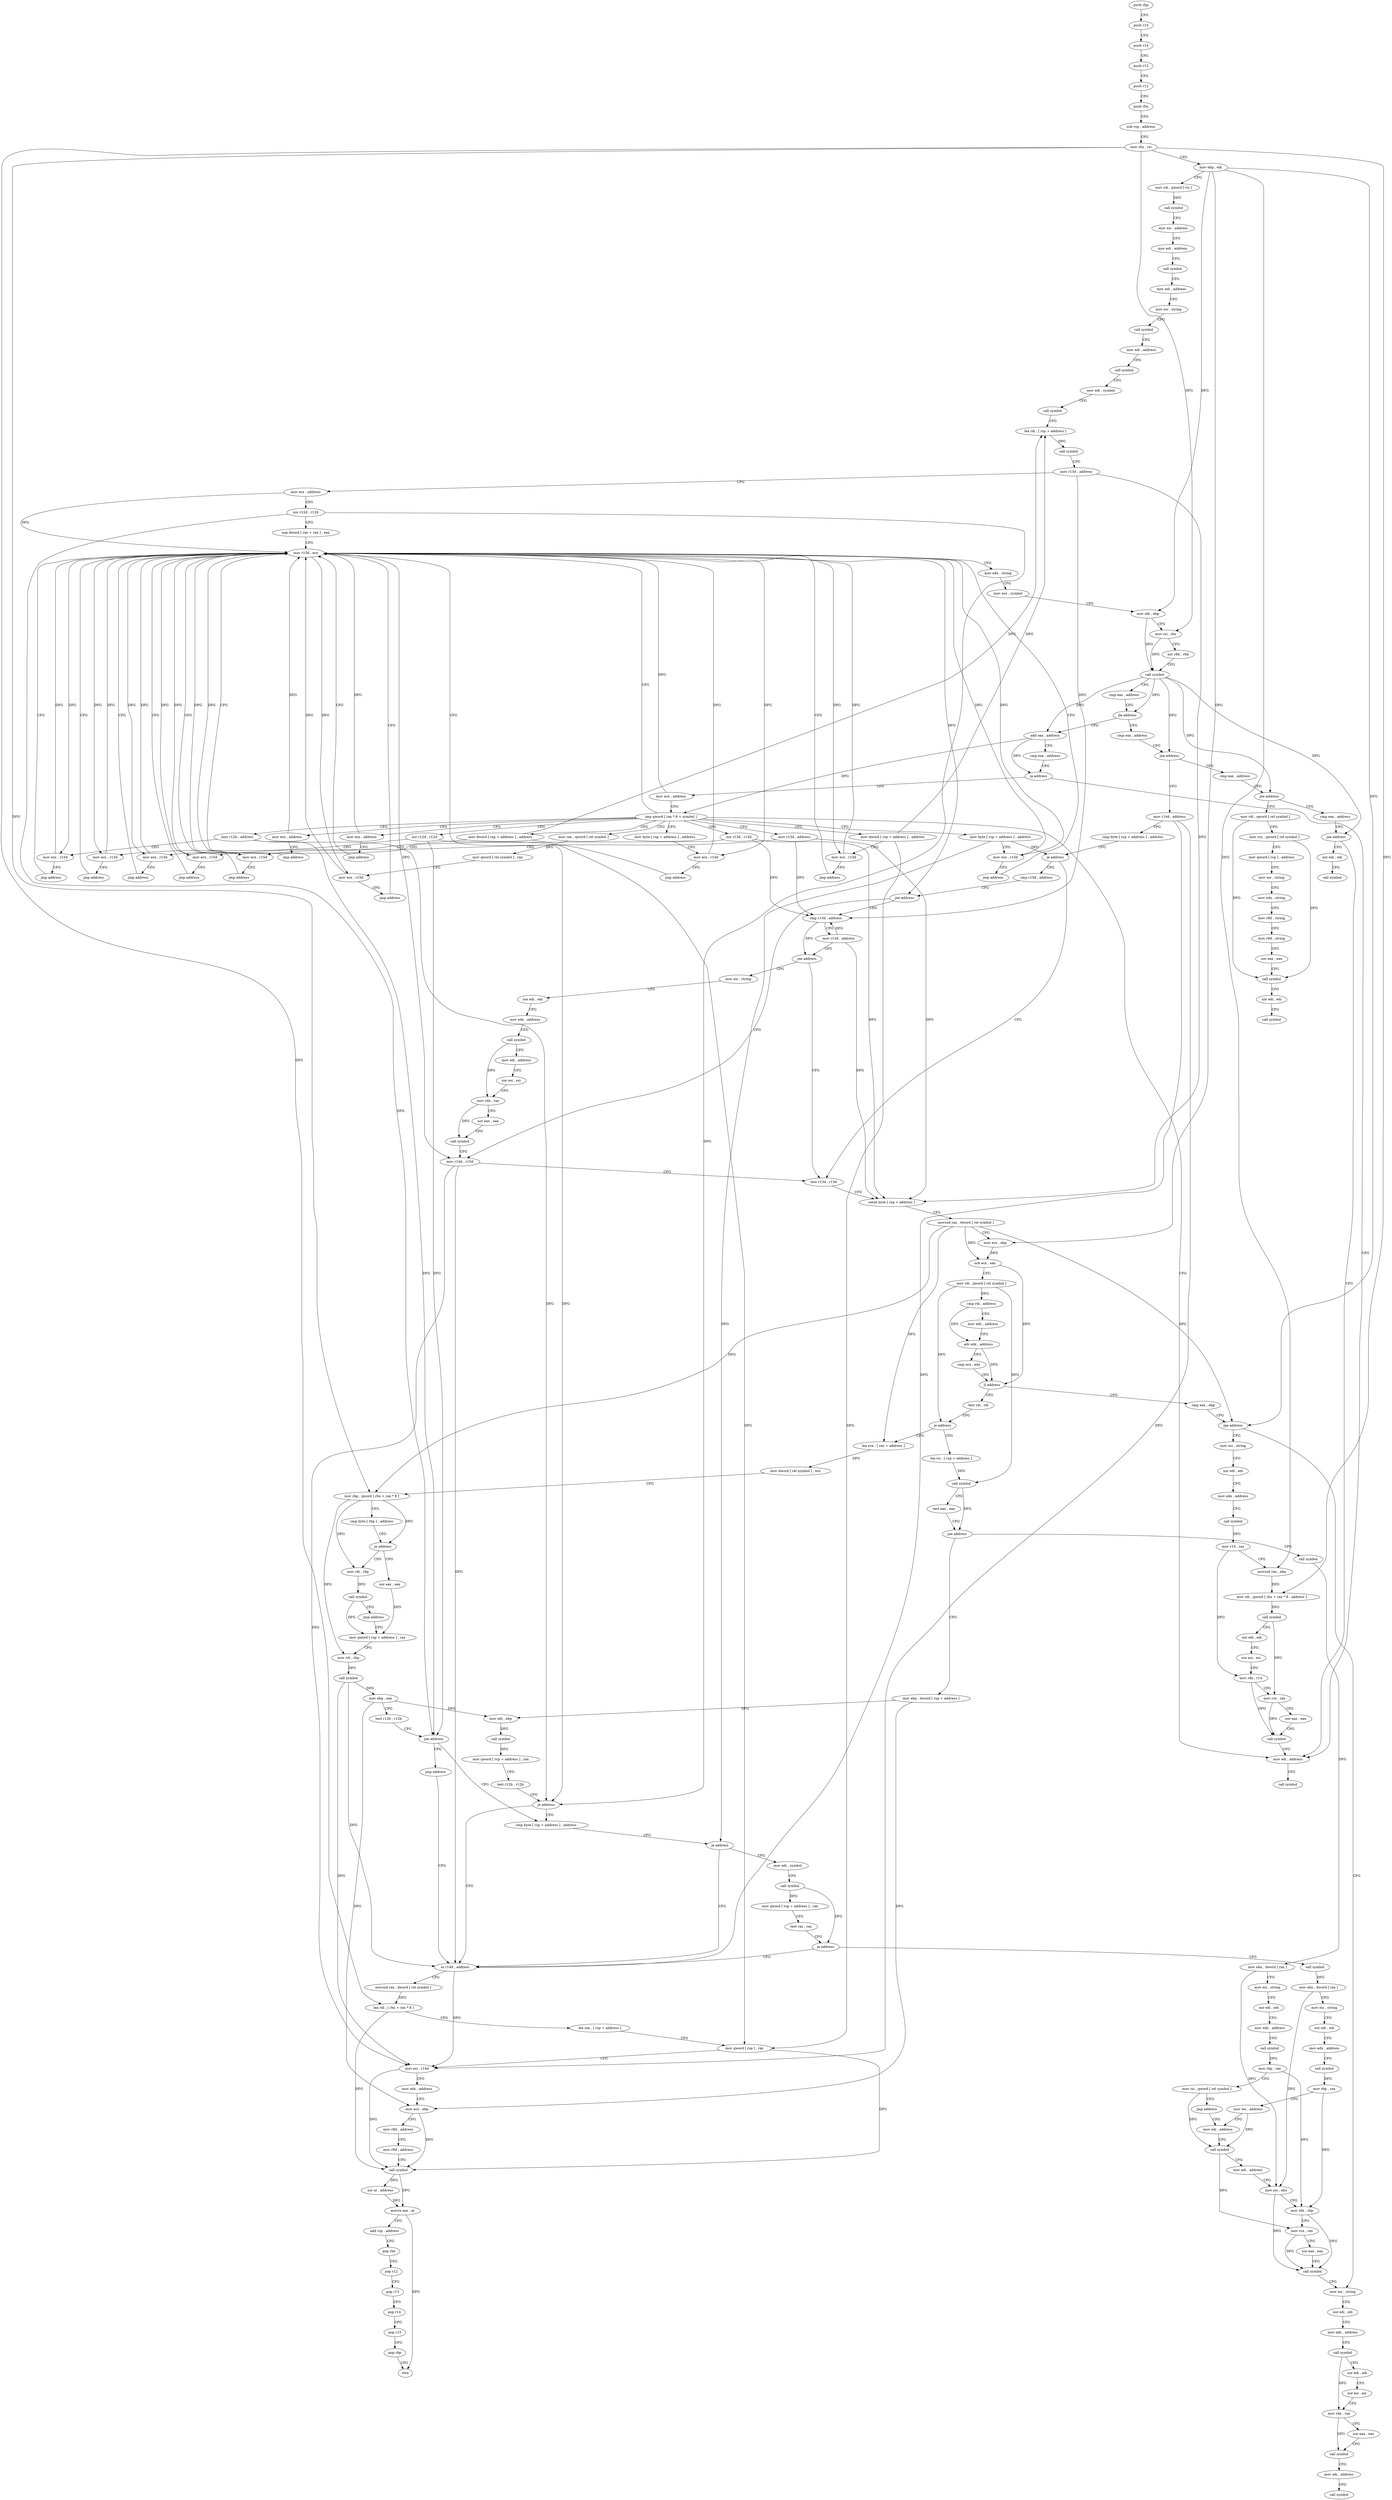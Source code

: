 digraph "func" {
"4202784" [label = "push rbp" ]
"4202785" [label = "push r15" ]
"4202787" [label = "push r14" ]
"4202789" [label = "push r13" ]
"4202791" [label = "push r12" ]
"4202793" [label = "push rbx" ]
"4202794" [label = "sub rsp , address" ]
"4202801" [label = "mov rbx , rsi" ]
"4202804" [label = "mov ebp , edi" ]
"4202806" [label = "mov rdi , qword [ rsi ]" ]
"4202809" [label = "call symbol" ]
"4202814" [label = "mov esi , address" ]
"4202819" [label = "mov edi , address" ]
"4202824" [label = "call symbol" ]
"4202829" [label = "mov edi , address" ]
"4202834" [label = "mov esi , string" ]
"4202839" [label = "call symbol" ]
"4202844" [label = "mov edi , address" ]
"4202849" [label = "call symbol" ]
"4202854" [label = "mov edi , symbol" ]
"4202859" [label = "call symbol" ]
"4202864" [label = "lea rdi , [ rsp + address ]" ]
"4202869" [label = "call symbol" ]
"4202874" [label = "mov r13d , address" ]
"4202880" [label = "mov ecx , address" ]
"4202885" [label = "xor r12d , r12d" ]
"4202888" [label = "nop dword [ rax + rax ] , eax" ]
"4202896" [label = "mov r15d , ecx" ]
"4203081" [label = "cmp eax , address" ]
"4203084" [label = "jne address" ]
"4203420" [label = "cmp eax , address" ]
"4203090" [label = "mov r14d , address" ]
"4202931" [label = "add eax , address" ]
"4202934" [label = "cmp eax , address" ]
"4202937" [label = "ja address" ]
"4203557" [label = "mov edi , address" ]
"4202943" [label = "mov ecx , address" ]
"4203425" [label = "jne address" ]
"4203485" [label = "cmp eax , address" ]
"4203427" [label = "mov rdi , qword [ rel symbol ]" ]
"4203096" [label = "cmp byte [ rsp + address ] , address" ]
"4203101" [label = "je address" ]
"4203158" [label = "test r13d , r13d" ]
"4203103" [label = "cmp r15d , address" ]
"4203562" [label = "call symbol" ]
"4202948" [label = "jmp qword [ rax * 8 + symbol ]" ]
"4202955" [label = "mov ecx , address" ]
"4202962" [label = "mov r12b , address" ]
"4202970" [label = "mov r13d , address" ]
"4202981" [label = "mov ecx , address" ]
"4202988" [label = "xor r13d , r13d" ]
"4202996" [label = "mov dword [ rsp + address ] , address" ]
"4203009" [label = "mov byte [ rsp + address ] , address" ]
"4203019" [label = "mov rax , qword [ rel symbol ]" ]
"4203041" [label = "mov byte [ rsp + address ] , address" ]
"4203054" [label = "xor r12d , r12d" ]
"4203065" [label = "mov dword [ rsp + address ] , address" ]
"4203490" [label = "jne address" ]
"4203492" [label = "xor edi , edi" ]
"4203434" [label = "mov rcx , qword [ rel symbol ]" ]
"4203441" [label = "mov qword [ rsp ] , address" ]
"4203449" [label = "mov esi , string" ]
"4203454" [label = "mov edx , string" ]
"4203459" [label = "mov r8d , string" ]
"4203465" [label = "mov r9d , string" ]
"4203471" [label = "xor eax , eax" ]
"4203473" [label = "call symbol" ]
"4203478" [label = "xor edi , edi" ]
"4203480" [label = "call symbol" ]
"4203161" [label = "setne byte [ rsp + address ]" ]
"4203166" [label = "movsxd rax , dword [ rel symbol ]" ]
"4203173" [label = "mov ecx , ebp" ]
"4203175" [label = "sub ecx , eax" ]
"4203177" [label = "mov rdi , qword [ rel symbol ]" ]
"4203184" [label = "cmp rdi , address" ]
"4203188" [label = "mov edx , address" ]
"4203193" [label = "adc edx , address" ]
"4203196" [label = "cmp ecx , edx" ]
"4203198" [label = "jl address" ]
"4203499" [label = "cmp eax , ebp" ]
"4203204" [label = "test rdi , rdi" ]
"4203107" [label = "jne address" ]
"4203155" [label = "mov r14d , r15d" ]
"4203109" [label = "cmp r13d , address" ]
"4202899" [label = "mov edx , string" ]
"4202904" [label = "mov ecx , symbol" ]
"4202909" [label = "mov edi , ebp" ]
"4202911" [label = "mov rsi , rbx" ]
"4202914" [label = "xor r8d , r8d" ]
"4202917" [label = "call symbol" ]
"4202922" [label = "cmp eax , address" ]
"4202925" [label = "jle address" ]
"4202960" [label = "jmp address" ]
"4202965" [label = "mov ecx , r15d" ]
"4202968" [label = "jmp address" ]
"4202976" [label = "mov ecx , r15d" ]
"4202979" [label = "jmp address" ]
"4202986" [label = "jmp address" ]
"4202991" [label = "mov ecx , r15d" ]
"4202994" [label = "jmp address" ]
"4203004" [label = "mov ecx , r15d" ]
"4203007" [label = "jmp address" ]
"4203014" [label = "mov ecx , r15d" ]
"4203017" [label = "jmp address" ]
"4203026" [label = "mov qword [ rel symbol ] , rax" ]
"4203033" [label = "mov ecx , r15d" ]
"4203036" [label = "jmp address" ]
"4203046" [label = "mov ecx , r15d" ]
"4203049" [label = "jmp address" ]
"4203057" [label = "mov ecx , r15d" ]
"4203060" [label = "jmp address" ]
"4203073" [label = "mov ecx , r15d" ]
"4203076" [label = "jmp address" ]
"4203494" [label = "call symbol" ]
"4203501" [label = "jge address" ]
"4203665" [label = "mov esi , string" ]
"4203507" [label = "mov esi , string" ]
"4203207" [label = "je address" ]
"4203360" [label = "lea ecx , [ rax + address ]" ]
"4203213" [label = "lea rsi , [ rsp + address ]" ]
"4203113" [label = "mov r13d , address" ]
"4203119" [label = "jne address" ]
"4203121" [label = "mov esi , string" ]
"4203670" [label = "xor edi , edi" ]
"4203672" [label = "mov edx , address" ]
"4203677" [label = "call symbol" ]
"4203682" [label = "xor edi , edi" ]
"4203684" [label = "xor esi , esi" ]
"4203686" [label = "mov rdx , rax" ]
"4203689" [label = "xor eax , eax" ]
"4203691" [label = "call symbol" ]
"4203696" [label = "mov edi , address" ]
"4203701" [label = "call symbol" ]
"4203512" [label = "xor edi , edi" ]
"4203514" [label = "mov edx , address" ]
"4203519" [label = "call symbol" ]
"4203524" [label = "mov r14 , rax" ]
"4203527" [label = "movsxd rax , ebp" ]
"4203530" [label = "mov rdi , qword [ rbx + rax * 8 - address ]" ]
"4203535" [label = "call symbol" ]
"4203540" [label = "xor edi , edi" ]
"4203542" [label = "xor esi , esi" ]
"4203544" [label = "mov rdx , r14" ]
"4203547" [label = "mov rcx , rax" ]
"4203550" [label = "xor eax , eax" ]
"4203552" [label = "call symbol" ]
"4203363" [label = "mov dword [ rel symbol ] , ecx" ]
"4203369" [label = "mov rbp , qword [ rbx + rax * 8 ]" ]
"4203373" [label = "cmp byte [ rbp ] , address" ]
"4203377" [label = "je address" ]
"4203389" [label = "xor eax , eax" ]
"4203379" [label = "mov rdi , rbp" ]
"4203218" [label = "call symbol" ]
"4203223" [label = "test eax , eax" ]
"4203225" [label = "jne address" ]
"4203567" [label = "call symbol" ]
"4203231" [label = "mov ebp , dword [ rsp + address ]" ]
"4203126" [label = "xor edi , edi" ]
"4203128" [label = "mov edx , address" ]
"4203133" [label = "call symbol" ]
"4203138" [label = "mov edi , address" ]
"4203143" [label = "xor esi , esi" ]
"4203145" [label = "mov rdx , rax" ]
"4203148" [label = "xor eax , eax" ]
"4203150" [label = "call symbol" ]
"4203391" [label = "mov qword [ rsp + address ] , rax" ]
"4203382" [label = "call symbol" ]
"4203387" [label = "jmp address" ]
"4203572" [label = "mov ebx , dword [ rax ]" ]
"4203574" [label = "mov esi , string" ]
"4203579" [label = "xor edi , edi" ]
"4203581" [label = "mov edx , address" ]
"4203586" [label = "call symbol" ]
"4203591" [label = "mov rbp , rax" ]
"4203594" [label = "mov rsi , qword [ rel symbol ]" ]
"4203601" [label = "jmp address" ]
"4203635" [label = "mov edi , address" ]
"4203235" [label = "mov edi , ebp" ]
"4203237" [label = "call symbol" ]
"4203242" [label = "mov qword [ rsp + address ] , rax" ]
"4203247" [label = "test r12b , r12b" ]
"4203250" [label = "je address" ]
"4203283" [label = "or r14d , address" ]
"4203252" [label = "cmp byte [ rsp + address ] , address" ]
"4203257" [label = "je address" ]
"4203259" [label = "mov edi , symbol" ]
"4203415" [label = "jmp address" ]
"4203396" [label = "mov rdi , rbp" ]
"4203399" [label = "call symbol" ]
"4203404" [label = "mov ebp , eax" ]
"4203406" [label = "test r12b , r12b" ]
"4203409" [label = "jne address" ]
"4203640" [label = "call symbol" ]
"4203645" [label = "mov edi , address" ]
"4203650" [label = "mov esi , ebx" ]
"4203652" [label = "mov rdx , rbp" ]
"4203655" [label = "mov rcx , rax" ]
"4203658" [label = "xor eax , eax" ]
"4203660" [label = "call symbol" ]
"4203290" [label = "movsxd rax , dword [ rel symbol ]" ]
"4203297" [label = "lea rdi , [ rbx + rax * 8 ]" ]
"4203301" [label = "lea rax , [ rsp + address ]" ]
"4203306" [label = "mov qword [ rsp ] , rax" ]
"4203310" [label = "mov esi , r14d" ]
"4203313" [label = "mov edx , address" ]
"4203318" [label = "mov ecx , ebp" ]
"4203320" [label = "mov r8d , address" ]
"4203326" [label = "mov r9d , address" ]
"4203332" [label = "call symbol" ]
"4203337" [label = "xor al , address" ]
"4203339" [label = "movzx eax , al" ]
"4203342" [label = "add rsp , address" ]
"4203349" [label = "pop rbx" ]
"4203350" [label = "pop r12" ]
"4203352" [label = "pop r13" ]
"4203354" [label = "pop r14" ]
"4203356" [label = "pop r15" ]
"4203358" [label = "pop rbp" ]
"4203359" [label = "retn" ]
"4203264" [label = "call symbol" ]
"4203269" [label = "mov qword [ rsp + address ] , rax" ]
"4203274" [label = "test rax , rax" ]
"4203277" [label = "je address" ]
"4203603" [label = "call symbol" ]
"4203608" [label = "mov ebx , dword [ rax ]" ]
"4203610" [label = "mov esi , string" ]
"4203615" [label = "xor edi , edi" ]
"4203617" [label = "mov edx , address" ]
"4203622" [label = "call symbol" ]
"4203627" [label = "mov rbp , rax" ]
"4203630" [label = "mov esi , address" ]
"4202784" -> "4202785" [ label = "CFG" ]
"4202785" -> "4202787" [ label = "CFG" ]
"4202787" -> "4202789" [ label = "CFG" ]
"4202789" -> "4202791" [ label = "CFG" ]
"4202791" -> "4202793" [ label = "CFG" ]
"4202793" -> "4202794" [ label = "CFG" ]
"4202794" -> "4202801" [ label = "CFG" ]
"4202801" -> "4202804" [ label = "CFG" ]
"4202801" -> "4202911" [ label = "DFG" ]
"4202801" -> "4203530" [ label = "DFG" ]
"4202801" -> "4203369" [ label = "DFG" ]
"4202801" -> "4203297" [ label = "DFG" ]
"4202804" -> "4202806" [ label = "CFG" ]
"4202804" -> "4202909" [ label = "DFG" ]
"4202804" -> "4203173" [ label = "DFG" ]
"4202804" -> "4203501" [ label = "DFG" ]
"4202804" -> "4203527" [ label = "DFG" ]
"4202806" -> "4202809" [ label = "DFG" ]
"4202809" -> "4202814" [ label = "CFG" ]
"4202814" -> "4202819" [ label = "CFG" ]
"4202819" -> "4202824" [ label = "CFG" ]
"4202824" -> "4202829" [ label = "CFG" ]
"4202829" -> "4202834" [ label = "CFG" ]
"4202834" -> "4202839" [ label = "CFG" ]
"4202839" -> "4202844" [ label = "CFG" ]
"4202844" -> "4202849" [ label = "CFG" ]
"4202849" -> "4202854" [ label = "CFG" ]
"4202854" -> "4202859" [ label = "CFG" ]
"4202859" -> "4202864" [ label = "CFG" ]
"4202864" -> "4202869" [ label = "DFG" ]
"4202869" -> "4202874" [ label = "CFG" ]
"4202874" -> "4202880" [ label = "CFG" ]
"4202874" -> "4203161" [ label = "DFG" ]
"4202874" -> "4203109" [ label = "DFG" ]
"4202880" -> "4202885" [ label = "CFG" ]
"4202880" -> "4202896" [ label = "DFG" ]
"4202885" -> "4202888" [ label = "CFG" ]
"4202885" -> "4203250" [ label = "DFG" ]
"4202885" -> "4203409" [ label = "DFG" ]
"4202888" -> "4202896" [ label = "CFG" ]
"4202896" -> "4202899" [ label = "CFG" ]
"4202896" -> "4203107" [ label = "DFG" ]
"4202896" -> "4202965" [ label = "DFG" ]
"4202896" -> "4202976" [ label = "DFG" ]
"4202896" -> "4202991" [ label = "DFG" ]
"4202896" -> "4203004" [ label = "DFG" ]
"4202896" -> "4203014" [ label = "DFG" ]
"4202896" -> "4203033" [ label = "DFG" ]
"4202896" -> "4203046" [ label = "DFG" ]
"4202896" -> "4203057" [ label = "DFG" ]
"4202896" -> "4203073" [ label = "DFG" ]
"4202896" -> "4203155" [ label = "DFG" ]
"4203081" -> "4203084" [ label = "CFG" ]
"4203084" -> "4203420" [ label = "CFG" ]
"4203084" -> "4203090" [ label = "CFG" ]
"4203420" -> "4203425" [ label = "CFG" ]
"4203090" -> "4203096" [ label = "CFG" ]
"4203090" -> "4203283" [ label = "DFG" ]
"4203090" -> "4203310" [ label = "DFG" ]
"4202931" -> "4202934" [ label = "CFG" ]
"4202931" -> "4202937" [ label = "DFG" ]
"4202931" -> "4202948" [ label = "DFG" ]
"4202934" -> "4202937" [ label = "CFG" ]
"4202937" -> "4203557" [ label = "CFG" ]
"4202937" -> "4202943" [ label = "CFG" ]
"4203557" -> "4203562" [ label = "CFG" ]
"4202943" -> "4202948" [ label = "CFG" ]
"4202943" -> "4202896" [ label = "DFG" ]
"4203425" -> "4203485" [ label = "CFG" ]
"4203425" -> "4203427" [ label = "CFG" ]
"4203485" -> "4203490" [ label = "CFG" ]
"4203427" -> "4203434" [ label = "CFG" ]
"4203427" -> "4203473" [ label = "DFG" ]
"4203096" -> "4203101" [ label = "CFG" ]
"4203101" -> "4203158" [ label = "CFG" ]
"4203101" -> "4203103" [ label = "CFG" ]
"4203158" -> "4203161" [ label = "CFG" ]
"4203103" -> "4203107" [ label = "CFG" ]
"4202948" -> "4202896" [ label = "CFG" ]
"4202948" -> "4202955" [ label = "CFG" ]
"4202948" -> "4202962" [ label = "CFG" ]
"4202948" -> "4202970" [ label = "CFG" ]
"4202948" -> "4202981" [ label = "CFG" ]
"4202948" -> "4202988" [ label = "CFG" ]
"4202948" -> "4202996" [ label = "CFG" ]
"4202948" -> "4203009" [ label = "CFG" ]
"4202948" -> "4203019" [ label = "CFG" ]
"4202948" -> "4203041" [ label = "CFG" ]
"4202948" -> "4203054" [ label = "CFG" ]
"4202948" -> "4203065" [ label = "CFG" ]
"4202948" -> "4203557" [ label = "CFG" ]
"4202955" -> "4202960" [ label = "CFG" ]
"4202955" -> "4202896" [ label = "DFG" ]
"4202962" -> "4202965" [ label = "CFG" ]
"4202962" -> "4203250" [ label = "DFG" ]
"4202962" -> "4203409" [ label = "DFG" ]
"4202970" -> "4202976" [ label = "CFG" ]
"4202970" -> "4203161" [ label = "DFG" ]
"4202970" -> "4203109" [ label = "DFG" ]
"4202981" -> "4202986" [ label = "CFG" ]
"4202981" -> "4202896" [ label = "DFG" ]
"4202988" -> "4202991" [ label = "CFG" ]
"4202988" -> "4203161" [ label = "DFG" ]
"4202988" -> "4203109" [ label = "DFG" ]
"4202996" -> "4203004" [ label = "CFG" ]
"4202996" -> "4202864" [ label = "DFG" ]
"4202996" -> "4203306" [ label = "DFG" ]
"4203009" -> "4203014" [ label = "CFG" ]
"4203009" -> "4203101" [ label = "DFG" ]
"4203009" -> "4203257" [ label = "DFG" ]
"4203019" -> "4203026" [ label = "DFG" ]
"4203041" -> "4203046" [ label = "CFG" ]
"4203054" -> "4203057" [ label = "CFG" ]
"4203054" -> "4203250" [ label = "DFG" ]
"4203054" -> "4203409" [ label = "DFG" ]
"4203065" -> "4203073" [ label = "CFG" ]
"4203065" -> "4202864" [ label = "DFG" ]
"4203065" -> "4203306" [ label = "DFG" ]
"4203490" -> "4203557" [ label = "CFG" ]
"4203490" -> "4203492" [ label = "CFG" ]
"4203492" -> "4203494" [ label = "CFG" ]
"4203434" -> "4203441" [ label = "CFG" ]
"4203434" -> "4203473" [ label = "DFG" ]
"4203441" -> "4203449" [ label = "CFG" ]
"4203449" -> "4203454" [ label = "CFG" ]
"4203454" -> "4203459" [ label = "CFG" ]
"4203459" -> "4203465" [ label = "CFG" ]
"4203465" -> "4203471" [ label = "CFG" ]
"4203471" -> "4203473" [ label = "CFG" ]
"4203473" -> "4203478" [ label = "CFG" ]
"4203478" -> "4203480" [ label = "CFG" ]
"4203161" -> "4203166" [ label = "CFG" ]
"4203166" -> "4203173" [ label = "CFG" ]
"4203166" -> "4203175" [ label = "DFG" ]
"4203166" -> "4203501" [ label = "DFG" ]
"4203166" -> "4203360" [ label = "DFG" ]
"4203166" -> "4203369" [ label = "DFG" ]
"4203173" -> "4203175" [ label = "DFG" ]
"4203175" -> "4203177" [ label = "CFG" ]
"4203175" -> "4203198" [ label = "DFG" ]
"4203177" -> "4203184" [ label = "DFG" ]
"4203177" -> "4203207" [ label = "DFG" ]
"4203177" -> "4203218" [ label = "DFG" ]
"4203184" -> "4203188" [ label = "CFG" ]
"4203184" -> "4203193" [ label = "DFG" ]
"4203188" -> "4203193" [ label = "CFG" ]
"4203193" -> "4203196" [ label = "CFG" ]
"4203193" -> "4203198" [ label = "DFG" ]
"4203196" -> "4203198" [ label = "CFG" ]
"4203198" -> "4203499" [ label = "CFG" ]
"4203198" -> "4203204" [ label = "CFG" ]
"4203499" -> "4203501" [ label = "CFG" ]
"4203204" -> "4203207" [ label = "CFG" ]
"4203107" -> "4203155" [ label = "CFG" ]
"4203107" -> "4203109" [ label = "CFG" ]
"4203155" -> "4203158" [ label = "CFG" ]
"4203155" -> "4203283" [ label = "DFG" ]
"4203155" -> "4203310" [ label = "DFG" ]
"4203109" -> "4203113" [ label = "CFG" ]
"4203109" -> "4203119" [ label = "DFG" ]
"4202899" -> "4202904" [ label = "CFG" ]
"4202904" -> "4202909" [ label = "CFG" ]
"4202909" -> "4202911" [ label = "CFG" ]
"4202909" -> "4202917" [ label = "DFG" ]
"4202911" -> "4202914" [ label = "CFG" ]
"4202911" -> "4202917" [ label = "DFG" ]
"4202914" -> "4202917" [ label = "CFG" ]
"4202917" -> "4202922" [ label = "CFG" ]
"4202917" -> "4202925" [ label = "DFG" ]
"4202917" -> "4203084" [ label = "DFG" ]
"4202917" -> "4202931" [ label = "DFG" ]
"4202917" -> "4203425" [ label = "DFG" ]
"4202917" -> "4203490" [ label = "DFG" ]
"4202922" -> "4202925" [ label = "CFG" ]
"4202925" -> "4203081" [ label = "CFG" ]
"4202925" -> "4202931" [ label = "CFG" ]
"4202960" -> "4202896" [ label = "CFG" ]
"4202965" -> "4202968" [ label = "CFG" ]
"4202965" -> "4202896" [ label = "DFG" ]
"4202968" -> "4202896" [ label = "CFG" ]
"4202976" -> "4202979" [ label = "CFG" ]
"4202976" -> "4202896" [ label = "DFG" ]
"4202979" -> "4202896" [ label = "CFG" ]
"4202986" -> "4202896" [ label = "CFG" ]
"4202991" -> "4202994" [ label = "CFG" ]
"4202991" -> "4202896" [ label = "DFG" ]
"4202994" -> "4202896" [ label = "CFG" ]
"4203004" -> "4203007" [ label = "CFG" ]
"4203004" -> "4202896" [ label = "DFG" ]
"4203007" -> "4202896" [ label = "CFG" ]
"4203014" -> "4203017" [ label = "CFG" ]
"4203014" -> "4202896" [ label = "DFG" ]
"4203017" -> "4202896" [ label = "CFG" ]
"4203026" -> "4203033" [ label = "CFG" ]
"4203033" -> "4203036" [ label = "CFG" ]
"4203033" -> "4202896" [ label = "DFG" ]
"4203036" -> "4202896" [ label = "CFG" ]
"4203046" -> "4203049" [ label = "CFG" ]
"4203046" -> "4202896" [ label = "DFG" ]
"4203049" -> "4202896" [ label = "CFG" ]
"4203057" -> "4203060" [ label = "CFG" ]
"4203057" -> "4202896" [ label = "DFG" ]
"4203060" -> "4202896" [ label = "CFG" ]
"4203073" -> "4203076" [ label = "CFG" ]
"4203073" -> "4202896" [ label = "DFG" ]
"4203076" -> "4202896" [ label = "CFG" ]
"4203501" -> "4203665" [ label = "CFG" ]
"4203501" -> "4203507" [ label = "CFG" ]
"4203665" -> "4203670" [ label = "CFG" ]
"4203507" -> "4203512" [ label = "CFG" ]
"4203207" -> "4203360" [ label = "CFG" ]
"4203207" -> "4203213" [ label = "CFG" ]
"4203360" -> "4203363" [ label = "DFG" ]
"4203213" -> "4203218" [ label = "DFG" ]
"4203113" -> "4203119" [ label = "CFG" ]
"4203113" -> "4203161" [ label = "DFG" ]
"4203113" -> "4203109" [ label = "DFG" ]
"4203119" -> "4203158" [ label = "CFG" ]
"4203119" -> "4203121" [ label = "CFG" ]
"4203121" -> "4203126" [ label = "CFG" ]
"4203670" -> "4203672" [ label = "CFG" ]
"4203672" -> "4203677" [ label = "CFG" ]
"4203677" -> "4203682" [ label = "CFG" ]
"4203677" -> "4203686" [ label = "DFG" ]
"4203682" -> "4203684" [ label = "CFG" ]
"4203684" -> "4203686" [ label = "CFG" ]
"4203686" -> "4203689" [ label = "CFG" ]
"4203686" -> "4203691" [ label = "DFG" ]
"4203689" -> "4203691" [ label = "CFG" ]
"4203691" -> "4203696" [ label = "CFG" ]
"4203696" -> "4203701" [ label = "CFG" ]
"4203512" -> "4203514" [ label = "CFG" ]
"4203514" -> "4203519" [ label = "CFG" ]
"4203519" -> "4203524" [ label = "DFG" ]
"4203524" -> "4203527" [ label = "CFG" ]
"4203524" -> "4203544" [ label = "DFG" ]
"4203527" -> "4203530" [ label = "DFG" ]
"4203530" -> "4203535" [ label = "DFG" ]
"4203535" -> "4203540" [ label = "CFG" ]
"4203535" -> "4203547" [ label = "DFG" ]
"4203540" -> "4203542" [ label = "CFG" ]
"4203542" -> "4203544" [ label = "CFG" ]
"4203544" -> "4203547" [ label = "CFG" ]
"4203544" -> "4203552" [ label = "DFG" ]
"4203547" -> "4203550" [ label = "CFG" ]
"4203547" -> "4203552" [ label = "DFG" ]
"4203550" -> "4203552" [ label = "CFG" ]
"4203552" -> "4203557" [ label = "CFG" ]
"4203363" -> "4203369" [ label = "CFG" ]
"4203369" -> "4203373" [ label = "CFG" ]
"4203369" -> "4203377" [ label = "DFG" ]
"4203369" -> "4203379" [ label = "DFG" ]
"4203369" -> "4203396" [ label = "DFG" ]
"4203373" -> "4203377" [ label = "CFG" ]
"4203377" -> "4203389" [ label = "CFG" ]
"4203377" -> "4203379" [ label = "CFG" ]
"4203389" -> "4203391" [ label = "DFG" ]
"4203379" -> "4203382" [ label = "DFG" ]
"4203218" -> "4203223" [ label = "CFG" ]
"4203218" -> "4203225" [ label = "DFG" ]
"4203223" -> "4203225" [ label = "CFG" ]
"4203225" -> "4203567" [ label = "CFG" ]
"4203225" -> "4203231" [ label = "CFG" ]
"4203567" -> "4203572" [ label = "DFG" ]
"4203231" -> "4203235" [ label = "DFG" ]
"4203231" -> "4203318" [ label = "DFG" ]
"4203126" -> "4203128" [ label = "CFG" ]
"4203128" -> "4203133" [ label = "CFG" ]
"4203133" -> "4203138" [ label = "CFG" ]
"4203133" -> "4203145" [ label = "DFG" ]
"4203138" -> "4203143" [ label = "CFG" ]
"4203143" -> "4203145" [ label = "CFG" ]
"4203145" -> "4203148" [ label = "CFG" ]
"4203145" -> "4203150" [ label = "DFG" ]
"4203148" -> "4203150" [ label = "CFG" ]
"4203150" -> "4203155" [ label = "CFG" ]
"4203391" -> "4203396" [ label = "CFG" ]
"4203382" -> "4203387" [ label = "CFG" ]
"4203382" -> "4203391" [ label = "DFG" ]
"4203387" -> "4203391" [ label = "CFG" ]
"4203572" -> "4203574" [ label = "CFG" ]
"4203572" -> "4203650" [ label = "DFG" ]
"4203574" -> "4203579" [ label = "CFG" ]
"4203579" -> "4203581" [ label = "CFG" ]
"4203581" -> "4203586" [ label = "CFG" ]
"4203586" -> "4203591" [ label = "DFG" ]
"4203591" -> "4203594" [ label = "CFG" ]
"4203591" -> "4203652" [ label = "DFG" ]
"4203594" -> "4203601" [ label = "CFG" ]
"4203594" -> "4203640" [ label = "DFG" ]
"4203601" -> "4203635" [ label = "CFG" ]
"4203635" -> "4203640" [ label = "CFG" ]
"4203235" -> "4203237" [ label = "DFG" ]
"4203237" -> "4203242" [ label = "DFG" ]
"4203242" -> "4203247" [ label = "CFG" ]
"4203247" -> "4203250" [ label = "CFG" ]
"4203250" -> "4203283" [ label = "CFG" ]
"4203250" -> "4203252" [ label = "CFG" ]
"4203283" -> "4203290" [ label = "CFG" ]
"4203283" -> "4203310" [ label = "DFG" ]
"4203252" -> "4203257" [ label = "CFG" ]
"4203257" -> "4203283" [ label = "CFG" ]
"4203257" -> "4203259" [ label = "CFG" ]
"4203259" -> "4203264" [ label = "CFG" ]
"4203415" -> "4203283" [ label = "CFG" ]
"4203396" -> "4203399" [ label = "DFG" ]
"4203399" -> "4203404" [ label = "DFG" ]
"4203399" -> "4203283" [ label = "DFG" ]
"4203399" -> "4203310" [ label = "DFG" ]
"4203404" -> "4203406" [ label = "CFG" ]
"4203404" -> "4203235" [ label = "DFG" ]
"4203404" -> "4203318" [ label = "DFG" ]
"4203406" -> "4203409" [ label = "CFG" ]
"4203409" -> "4203252" [ label = "CFG" ]
"4203409" -> "4203415" [ label = "CFG" ]
"4203640" -> "4203645" [ label = "CFG" ]
"4203640" -> "4203655" [ label = "DFG" ]
"4203645" -> "4203650" [ label = "CFG" ]
"4203650" -> "4203652" [ label = "CFG" ]
"4203650" -> "4203660" [ label = "DFG" ]
"4203652" -> "4203655" [ label = "CFG" ]
"4203652" -> "4203660" [ label = "DFG" ]
"4203655" -> "4203658" [ label = "CFG" ]
"4203655" -> "4203660" [ label = "DFG" ]
"4203658" -> "4203660" [ label = "CFG" ]
"4203660" -> "4203665" [ label = "CFG" ]
"4203290" -> "4203297" [ label = "DFG" ]
"4203297" -> "4203301" [ label = "CFG" ]
"4203297" -> "4203332" [ label = "DFG" ]
"4203301" -> "4203306" [ label = "CFG" ]
"4203306" -> "4203310" [ label = "CFG" ]
"4203306" -> "4203332" [ label = "DFG" ]
"4203310" -> "4203313" [ label = "CFG" ]
"4203310" -> "4203332" [ label = "DFG" ]
"4203313" -> "4203318" [ label = "CFG" ]
"4203318" -> "4203320" [ label = "CFG" ]
"4203318" -> "4203332" [ label = "DFG" ]
"4203320" -> "4203326" [ label = "CFG" ]
"4203326" -> "4203332" [ label = "CFG" ]
"4203332" -> "4203337" [ label = "DFG" ]
"4203332" -> "4203339" [ label = "DFG" ]
"4203337" -> "4203339" [ label = "DFG" ]
"4203339" -> "4203342" [ label = "CFG" ]
"4203339" -> "4203359" [ label = "DFG" ]
"4203342" -> "4203349" [ label = "CFG" ]
"4203349" -> "4203350" [ label = "CFG" ]
"4203350" -> "4203352" [ label = "CFG" ]
"4203352" -> "4203354" [ label = "CFG" ]
"4203354" -> "4203356" [ label = "CFG" ]
"4203356" -> "4203358" [ label = "CFG" ]
"4203358" -> "4203359" [ label = "CFG" ]
"4203264" -> "4203269" [ label = "DFG" ]
"4203264" -> "4203277" [ label = "DFG" ]
"4203269" -> "4203274" [ label = "CFG" ]
"4203274" -> "4203277" [ label = "CFG" ]
"4203277" -> "4203603" [ label = "CFG" ]
"4203277" -> "4203283" [ label = "CFG" ]
"4203603" -> "4203608" [ label = "DFG" ]
"4203608" -> "4203610" [ label = "CFG" ]
"4203608" -> "4203650" [ label = "DFG" ]
"4203610" -> "4203615" [ label = "CFG" ]
"4203615" -> "4203617" [ label = "CFG" ]
"4203617" -> "4203622" [ label = "CFG" ]
"4203622" -> "4203627" [ label = "DFG" ]
"4203627" -> "4203630" [ label = "CFG" ]
"4203627" -> "4203652" [ label = "DFG" ]
"4203630" -> "4203635" [ label = "CFG" ]
"4203630" -> "4203640" [ label = "DFG" ]
}
